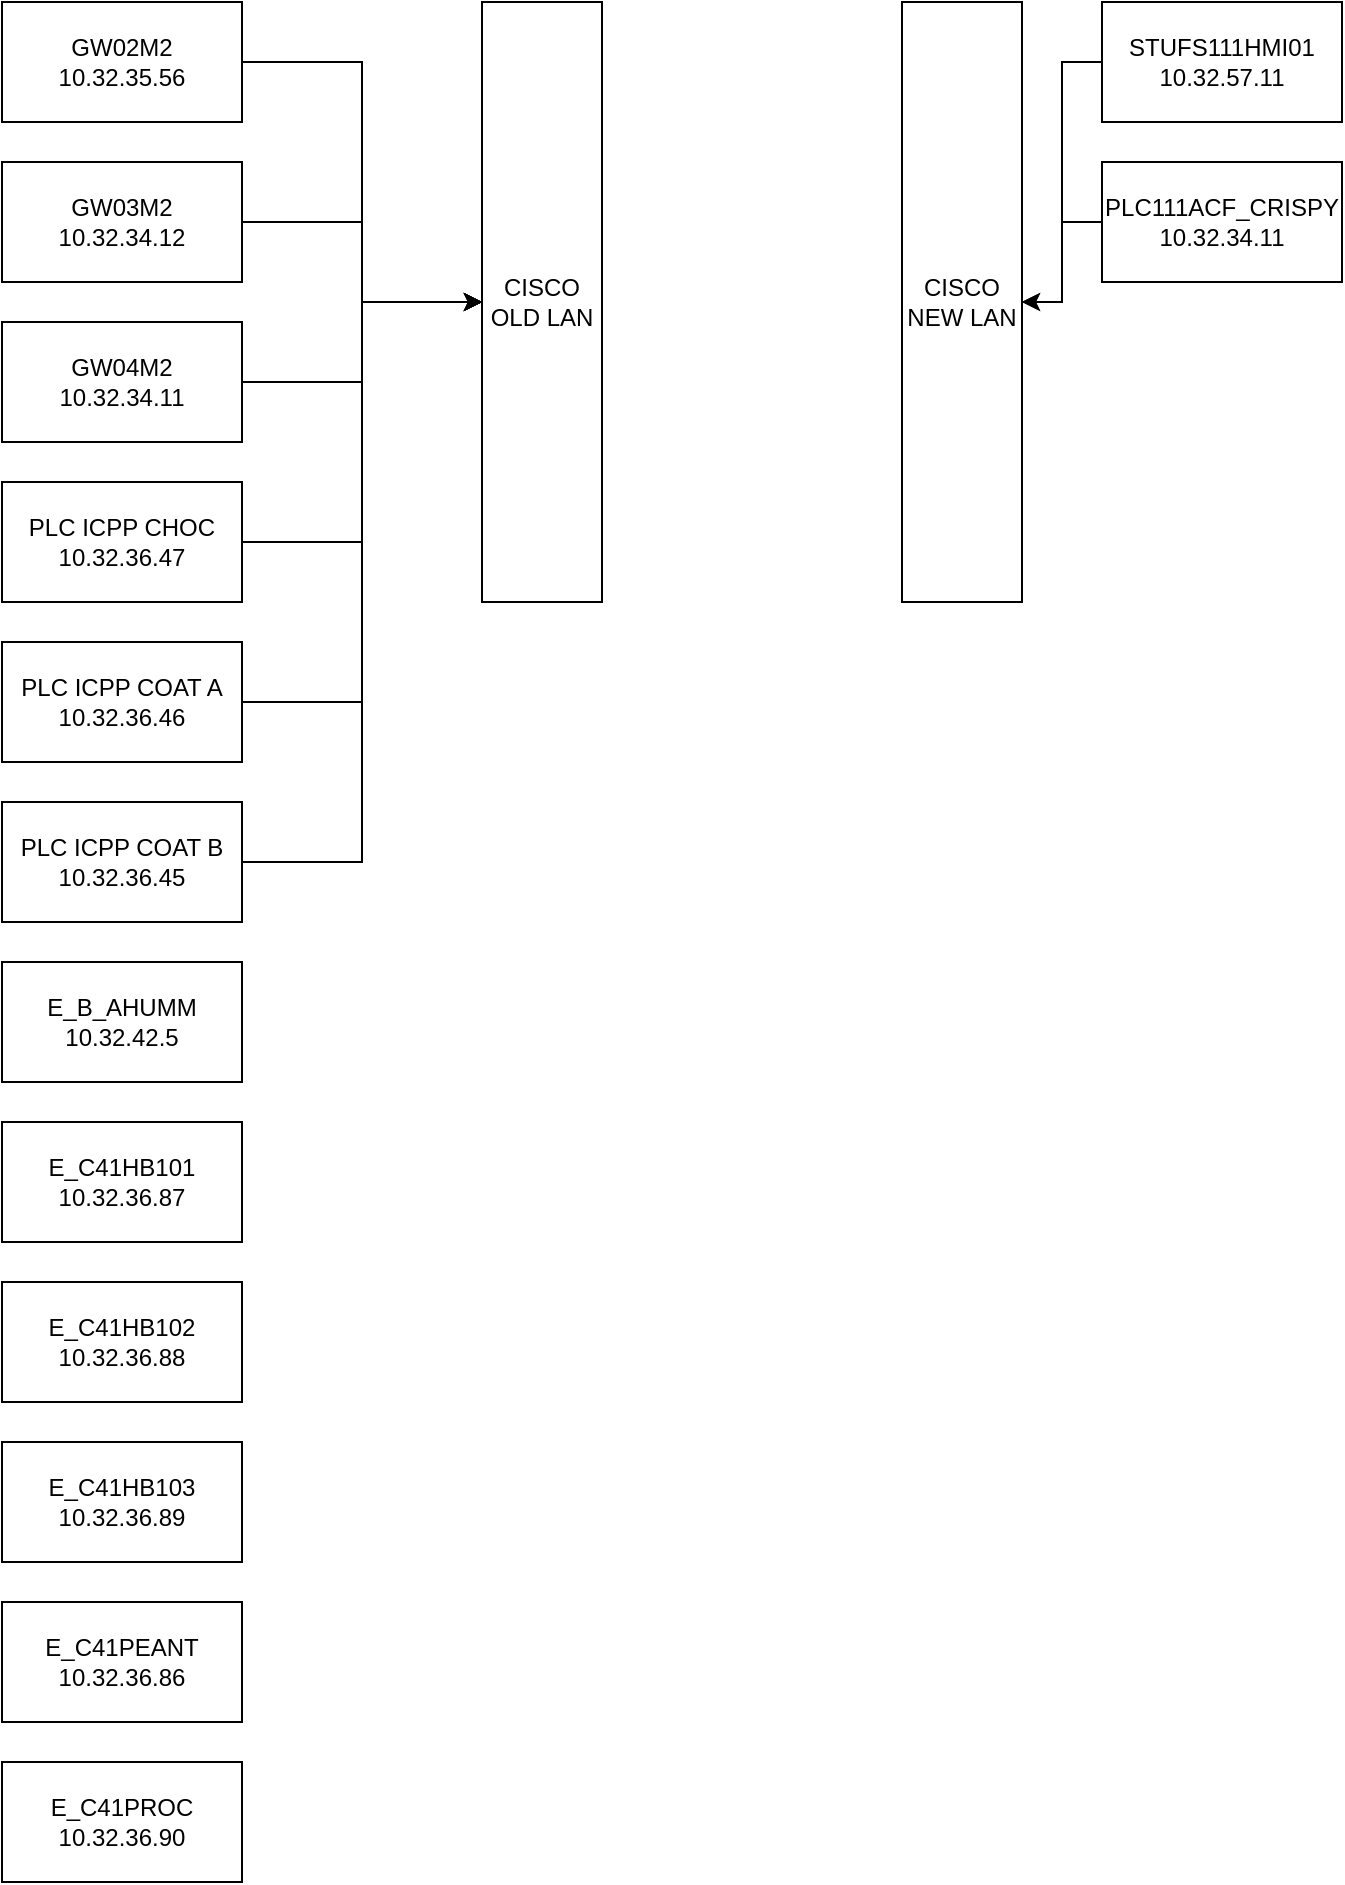 <mxfile version="12.4.0" type="github" pages="1">
  <diagram id="Y296L2IioPGaVIDGliwL" name="Page-1">
    <mxGraphModel dx="2595" dy="1388" grid="1" gridSize="10" guides="1" tooltips="1" connect="1" arrows="1" fold="1" page="1" pageScale="1" pageWidth="827" pageHeight="1169" math="0" shadow="0">
      <root>
        <mxCell id="0"/>
        <mxCell id="1" parent="0"/>
        <mxCell id="0VpD4YxKiTn-p2UVACyI-12" style="edgeStyle=orthogonalEdgeStyle;rounded=0;orthogonalLoop=1;jettySize=auto;html=1;exitX=1;exitY=0.5;exitDx=0;exitDy=0;" parent="1" source="0VpD4YxKiTn-p2UVACyI-1" target="0VpD4YxKiTn-p2UVACyI-4" edge="1">
          <mxGeometry relative="1" as="geometry"/>
        </mxCell>
        <mxCell id="0VpD4YxKiTn-p2UVACyI-1" value="&lt;div&gt;GW02M2&lt;/div&gt;&lt;div&gt;10.32.35.56&lt;br&gt;&lt;/div&gt;" style="rounded=0;whiteSpace=wrap;html=1;" parent="1" vertex="1">
          <mxGeometry x="90" y="120" width="120" height="60" as="geometry"/>
        </mxCell>
        <mxCell id="0VpD4YxKiTn-p2UVACyI-13" style="edgeStyle=orthogonalEdgeStyle;rounded=0;orthogonalLoop=1;jettySize=auto;html=1;exitX=1;exitY=0.5;exitDx=0;exitDy=0;" parent="1" source="0VpD4YxKiTn-p2UVACyI-2" target="0VpD4YxKiTn-p2UVACyI-4" edge="1">
          <mxGeometry relative="1" as="geometry"/>
        </mxCell>
        <mxCell id="0VpD4YxKiTn-p2UVACyI-2" value="&lt;div&gt;GW03M2&lt;/div&gt;&lt;div&gt;10.32.34.12&lt;br&gt;&lt;/div&gt;" style="rounded=0;whiteSpace=wrap;html=1;" parent="1" vertex="1">
          <mxGeometry x="90" y="200" width="120" height="60" as="geometry"/>
        </mxCell>
        <mxCell id="0VpD4YxKiTn-p2UVACyI-14" style="edgeStyle=orthogonalEdgeStyle;rounded=0;orthogonalLoop=1;jettySize=auto;html=1;exitX=1;exitY=0.5;exitDx=0;exitDy=0;" parent="1" source="0VpD4YxKiTn-p2UVACyI-3" target="0VpD4YxKiTn-p2UVACyI-4" edge="1">
          <mxGeometry relative="1" as="geometry"/>
        </mxCell>
        <mxCell id="0VpD4YxKiTn-p2UVACyI-3" value="&lt;div&gt;GW04M2&lt;/div&gt;&lt;div&gt;10.32.34.11&lt;br&gt;&lt;/div&gt;" style="rounded=0;whiteSpace=wrap;html=1;" parent="1" vertex="1">
          <mxGeometry x="90" y="280" width="120" height="60" as="geometry"/>
        </mxCell>
        <mxCell id="0VpD4YxKiTn-p2UVACyI-4" value="&lt;div&gt;CISCO&lt;/div&gt;&lt;div&gt; OLD LAN&lt;/div&gt;" style="rounded=0;whiteSpace=wrap;html=1;" parent="1" vertex="1">
          <mxGeometry x="330" y="120" width="60" height="300" as="geometry"/>
        </mxCell>
        <mxCell id="0VpD4YxKiTn-p2UVACyI-15" style="edgeStyle=orthogonalEdgeStyle;rounded=0;orthogonalLoop=1;jettySize=auto;html=1;exitX=1;exitY=0.5;exitDx=0;exitDy=0;" parent="1" source="0VpD4YxKiTn-p2UVACyI-5" target="0VpD4YxKiTn-p2UVACyI-4" edge="1">
          <mxGeometry relative="1" as="geometry"/>
        </mxCell>
        <mxCell id="0VpD4YxKiTn-p2UVACyI-5" value="&lt;div&gt;PLC ICPP CHOC&lt;/div&gt;&lt;div&gt;10.32.36.47&lt;br&gt;&lt;/div&gt;" style="rounded=0;whiteSpace=wrap;html=1;" parent="1" vertex="1">
          <mxGeometry x="90" y="360" width="120" height="60" as="geometry"/>
        </mxCell>
        <mxCell id="0VpD4YxKiTn-p2UVACyI-16" style="edgeStyle=orthogonalEdgeStyle;rounded=0;orthogonalLoop=1;jettySize=auto;html=1;exitX=1;exitY=0.5;exitDx=0;exitDy=0;entryX=0;entryY=0.5;entryDx=0;entryDy=0;" parent="1" source="0VpD4YxKiTn-p2UVACyI-10" target="0VpD4YxKiTn-p2UVACyI-4" edge="1">
          <mxGeometry relative="1" as="geometry"/>
        </mxCell>
        <mxCell id="0VpD4YxKiTn-p2UVACyI-10" value="&lt;div&gt;PLC ICPP COAT A&lt;br&gt;&lt;/div&gt;&lt;div&gt;10.32.36.46&lt;br&gt;&lt;/div&gt;" style="rounded=0;whiteSpace=wrap;html=1;" parent="1" vertex="1">
          <mxGeometry x="90" y="440" width="120" height="60" as="geometry"/>
        </mxCell>
        <mxCell id="0VpD4YxKiTn-p2UVACyI-19" style="edgeStyle=orthogonalEdgeStyle;rounded=0;orthogonalLoop=1;jettySize=auto;html=1;exitX=1;exitY=0.5;exitDx=0;exitDy=0;entryX=0;entryY=0.5;entryDx=0;entryDy=0;" parent="1" source="0VpD4YxKiTn-p2UVACyI-11" target="0VpD4YxKiTn-p2UVACyI-4" edge="1">
          <mxGeometry relative="1" as="geometry"/>
        </mxCell>
        <mxCell id="0VpD4YxKiTn-p2UVACyI-11" value="&lt;div&gt;PLC ICPP COAT B&lt;br&gt;&lt;/div&gt;&lt;div&gt;10.32.36.45&lt;br&gt;&lt;/div&gt;" style="rounded=0;whiteSpace=wrap;html=1;" parent="1" vertex="1">
          <mxGeometry x="90" y="520" width="120" height="60" as="geometry"/>
        </mxCell>
        <mxCell id="0VpD4YxKiTn-p2UVACyI-23" style="edgeStyle=orthogonalEdgeStyle;rounded=0;orthogonalLoop=1;jettySize=auto;html=1;" parent="1" source="0VpD4YxKiTn-p2UVACyI-20" target="0VpD4YxKiTn-p2UVACyI-21" edge="1">
          <mxGeometry relative="1" as="geometry"/>
        </mxCell>
        <mxCell id="0VpD4YxKiTn-p2UVACyI-20" value="&lt;div&gt;STUFS111HMI01&lt;/div&gt;&lt;div&gt;10.32.57.11&lt;br&gt;&lt;/div&gt;" style="rounded=0;whiteSpace=wrap;html=1;" parent="1" vertex="1">
          <mxGeometry x="640" y="120" width="120" height="60" as="geometry"/>
        </mxCell>
        <mxCell id="0VpD4YxKiTn-p2UVACyI-21" value="&lt;div&gt;CISCO&lt;/div&gt;&lt;div&gt; NEW LAN&lt;/div&gt;" style="rounded=0;whiteSpace=wrap;html=1;" parent="1" vertex="1">
          <mxGeometry x="540" y="120" width="60" height="300" as="geometry"/>
        </mxCell>
        <mxCell id="0VpD4YxKiTn-p2UVACyI-24" style="edgeStyle=orthogonalEdgeStyle;rounded=0;orthogonalLoop=1;jettySize=auto;html=1;" parent="1" source="0VpD4YxKiTn-p2UVACyI-22" target="0VpD4YxKiTn-p2UVACyI-21" edge="1">
          <mxGeometry relative="1" as="geometry"/>
        </mxCell>
        <mxCell id="0VpD4YxKiTn-p2UVACyI-22" value="&lt;div&gt;PLC111ACF_CRISPY&lt;br&gt;&lt;/div&gt;&lt;div&gt;10.32.34.11&lt;br&gt;&lt;/div&gt;" style="rounded=0;whiteSpace=wrap;html=1;" parent="1" vertex="1">
          <mxGeometry x="640" y="200" width="120" height="60" as="geometry"/>
        </mxCell>
        <mxCell id="0VpD4YxKiTn-p2UVACyI-25" value="&lt;div&gt;E_B_AHUMM&lt;/div&gt;&lt;div&gt;10.32.42.5&lt;br&gt;&lt;/div&gt;" style="rounded=0;whiteSpace=wrap;html=1;" parent="1" vertex="1">
          <mxGeometry x="90" y="600" width="120" height="60" as="geometry"/>
        </mxCell>
        <mxCell id="0VpD4YxKiTn-p2UVACyI-26" value="&lt;div&gt;E_C41HB101&lt;/div&gt;&lt;div&gt;10.32.36.87&lt;br&gt;&lt;/div&gt;" style="rounded=0;whiteSpace=wrap;html=1;" parent="1" vertex="1">
          <mxGeometry x="90" y="680" width="120" height="60" as="geometry"/>
        </mxCell>
        <mxCell id="0VpD4YxKiTn-p2UVACyI-27" value="&lt;div&gt;E_C41HB102&lt;/div&gt;&lt;div&gt;10.32.36.88&lt;br&gt;&lt;/div&gt;" style="rounded=0;whiteSpace=wrap;html=1;" parent="1" vertex="1">
          <mxGeometry x="90" y="760" width="120" height="60" as="geometry"/>
        </mxCell>
        <mxCell id="0VpD4YxKiTn-p2UVACyI-28" value="&lt;div&gt;E_C41HB103&lt;/div&gt;&lt;div&gt;10.32.36.89&lt;br&gt;&lt;/div&gt;" style="rounded=0;whiteSpace=wrap;html=1;" parent="1" vertex="1">
          <mxGeometry x="90" y="840" width="120" height="60" as="geometry"/>
        </mxCell>
        <mxCell id="0VpD4YxKiTn-p2UVACyI-29" value="&lt;div&gt;E_C41PEANT&lt;/div&gt;&lt;div&gt;10.32.36.86&lt;br&gt;&lt;/div&gt;" style="rounded=0;whiteSpace=wrap;html=1;" parent="1" vertex="1">
          <mxGeometry x="90" y="920" width="120" height="60" as="geometry"/>
        </mxCell>
        <mxCell id="0VpD4YxKiTn-p2UVACyI-30" value="&lt;div&gt;E_C41PROC&lt;/div&gt;&lt;div&gt;10.32.36.90&lt;br&gt;&lt;/div&gt;" style="rounded=0;whiteSpace=wrap;html=1;" parent="1" vertex="1">
          <mxGeometry x="90" y="1000" width="120" height="60" as="geometry"/>
        </mxCell>
      </root>
    </mxGraphModel>
  </diagram>
</mxfile>

